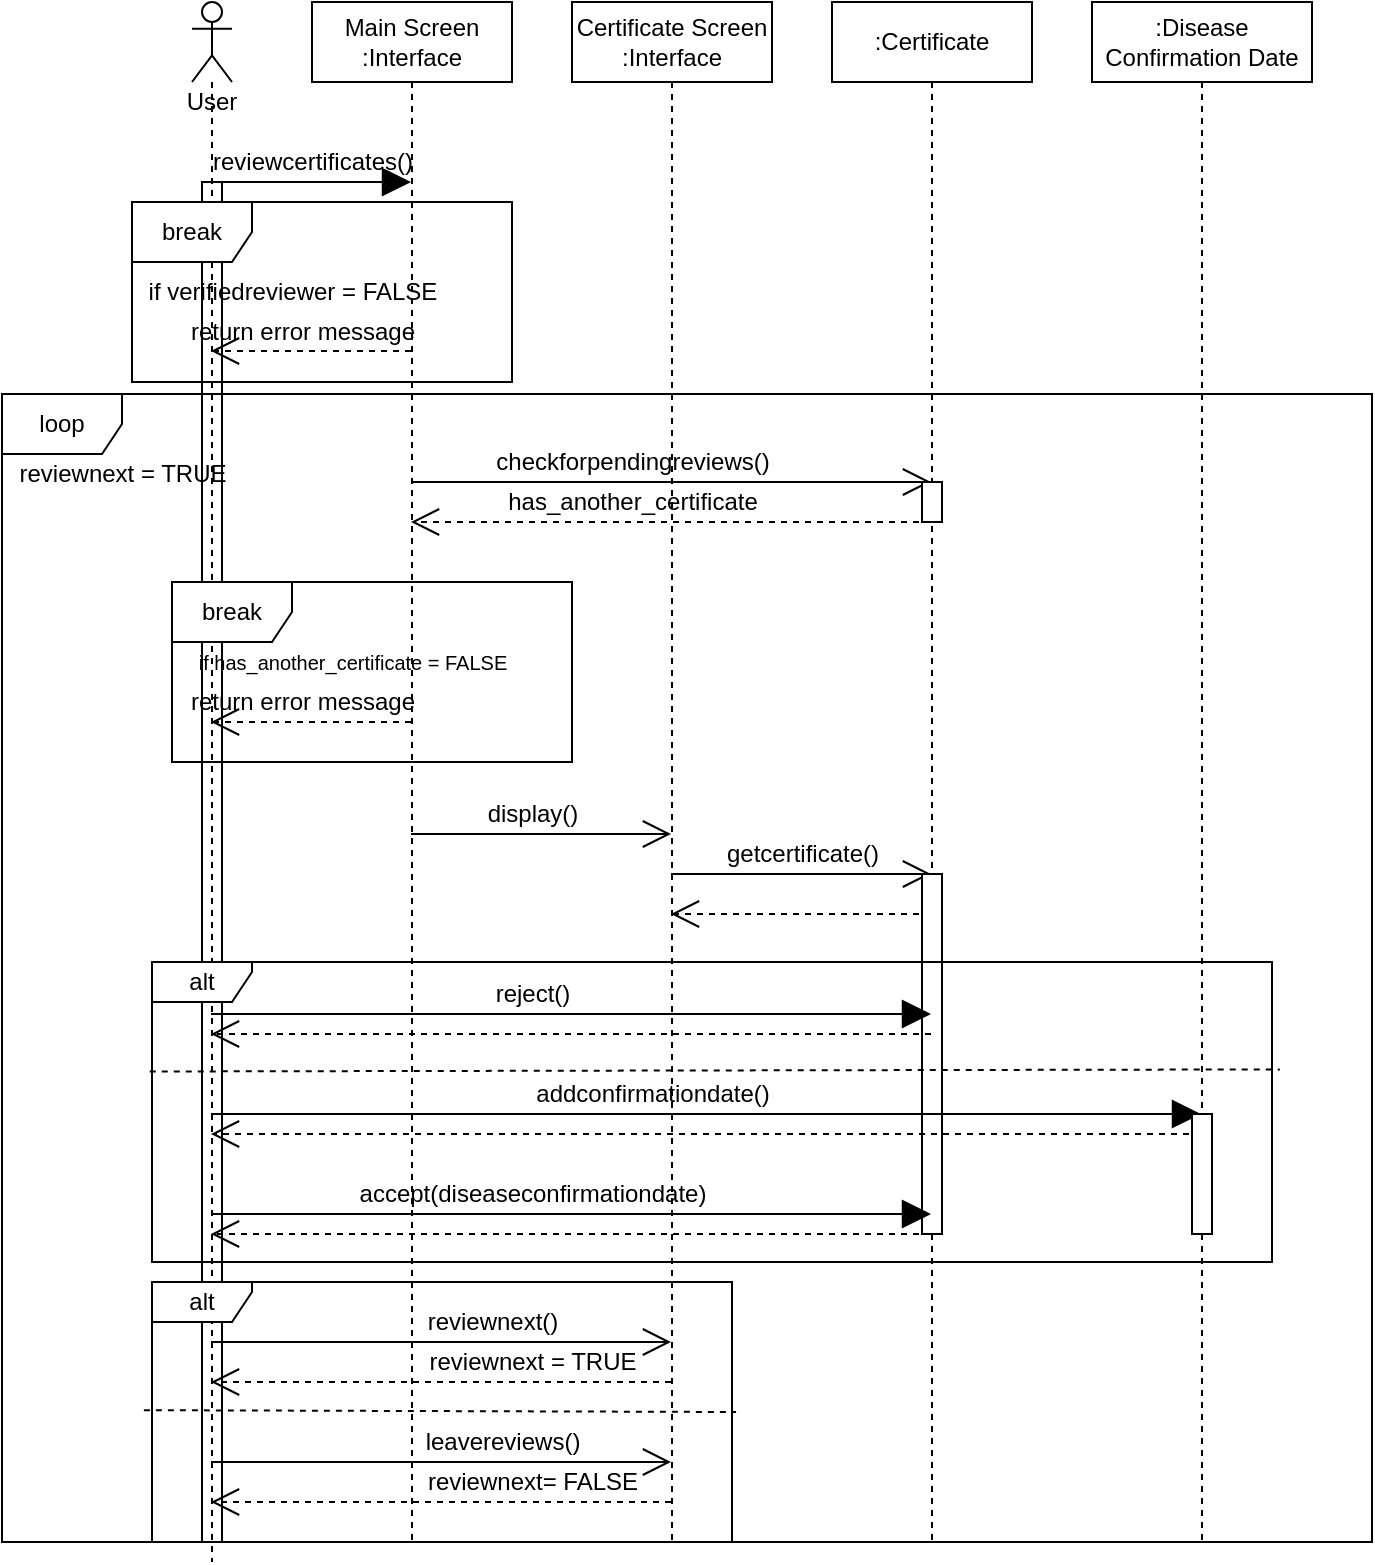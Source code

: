 <mxfile version="14.6.13" type="device"><diagram id="HJK6lVFoGLxYegXuoA2Y" name="Page-1"><mxGraphModel dx="2190" dy="564" grid="1" gridSize="10" guides="1" tooltips="1" connect="1" arrows="1" fold="1" page="1" pageScale="1" pageWidth="1169" pageHeight="827" math="0" shadow="0"><root><mxCell id="0"/><mxCell id="1" parent="0"/><mxCell id="gJsx_NWUz5DkBMLmurh9-38" value="" style="html=1;points=[];perimeter=orthogonalPerimeter;" vertex="1" parent="1"><mxGeometry x="65" y="190" width="10" height="680" as="geometry"/></mxCell><mxCell id="FAzYJJk2iB_lqrsvvHT2-1" value="User" style="shape=umlLifeline;participant=umlActor;perimeter=lifelinePerimeter;whiteSpace=wrap;html=1;container=1;collapsible=0;recursiveResize=0;verticalAlign=top;spacingTop=36;outlineConnect=0;" vertex="1" parent="1"><mxGeometry x="60" y="100" width="20" height="780" as="geometry"/></mxCell><mxCell id="FAzYJJk2iB_lqrsvvHT2-2" value="Main Screen :Interface" style="shape=umlLifeline;perimeter=lifelinePerimeter;whiteSpace=wrap;html=1;container=1;collapsible=0;recursiveResize=0;outlineConnect=0;" vertex="1" parent="1"><mxGeometry x="120" y="100" width="100" height="770" as="geometry"/></mxCell><mxCell id="FAzYJJk2iB_lqrsvvHT2-4" value="Certificate Screen :Interface" style="shape=umlLifeline;perimeter=lifelinePerimeter;whiteSpace=wrap;html=1;container=1;collapsible=0;recursiveResize=0;outlineConnect=0;" vertex="1" parent="1"><mxGeometry x="250" y="100" width="100" height="770" as="geometry"/></mxCell><mxCell id="FAzYJJk2iB_lqrsvvHT2-5" value=":Certificate" style="shape=umlLifeline;perimeter=lifelinePerimeter;whiteSpace=wrap;html=1;container=1;collapsible=0;recursiveResize=0;outlineConnect=0;" vertex="1" parent="1"><mxGeometry x="380" y="100" width="100" height="770" as="geometry"/></mxCell><mxCell id="FAzYJJk2iB_lqrsvvHT2-6" value=":Disease Confirmation Date" style="shape=umlLifeline;perimeter=lifelinePerimeter;whiteSpace=wrap;html=1;container=1;collapsible=0;recursiveResize=0;outlineConnect=0;" vertex="1" parent="1"><mxGeometry x="510" y="100" width="110" height="770" as="geometry"/></mxCell><mxCell id="FAzYJJk2iB_lqrsvvHT2-8" value="" style="endArrow=block;endFill=1;endSize=12;html=1;" edge="1" parent="1" source="FAzYJJk2iB_lqrsvvHT2-1" target="FAzYJJk2iB_lqrsvvHT2-2"><mxGeometry width="160" relative="1" as="geometry"><mxPoint x="360" y="270" as="sourcePoint"/><mxPoint x="520" y="270" as="targetPoint"/><Array as="points"><mxPoint x="140" y="190"/></Array></mxGeometry></mxCell><mxCell id="FAzYJJk2iB_lqrsvvHT2-9" value="reviewcertificates()" style="text;html=1;align=center;verticalAlign=middle;resizable=0;points=[];autosize=1;strokeColor=none;" vertex="1" parent="1"><mxGeometry x="60" y="170" width="120" height="20" as="geometry"/></mxCell><mxCell id="FAzYJJk2iB_lqrsvvHT2-11" value="" style="endArrow=open;endFill=1;endSize=12;html=1;dashed=1;" edge="1" parent="1"><mxGeometry width="160" relative="1" as="geometry"><mxPoint x="169.5" y="274.5" as="sourcePoint"/><mxPoint x="69.5" y="274.5" as="targetPoint"/><Array as="points"><mxPoint x="120" y="274.5"/></Array></mxGeometry></mxCell><mxCell id="FAzYJJk2iB_lqrsvvHT2-12" value="return error message" style="text;html=1;align=center;verticalAlign=middle;resizable=0;points=[];autosize=1;strokeColor=none;" vertex="1" parent="1"><mxGeometry x="50" y="254.5" width="130" height="20" as="geometry"/></mxCell><mxCell id="FAzYJJk2iB_lqrsvvHT2-13" value="" style="endArrow=open;endFill=1;endSize=12;html=1;" edge="1" parent="1"><mxGeometry width="160" relative="1" as="geometry"><mxPoint x="169.5" y="340" as="sourcePoint"/><mxPoint x="429.5" y="340" as="targetPoint"/><Array as="points"><mxPoint x="230" y="340"/><mxPoint x="380" y="340"/></Array></mxGeometry></mxCell><mxCell id="FAzYJJk2iB_lqrsvvHT2-15" value="checkforpendingreviews()" style="text;html=1;align=center;verticalAlign=middle;resizable=0;points=[];autosize=1;strokeColor=none;" vertex="1" parent="1"><mxGeometry x="200" y="320" width="160" height="20" as="geometry"/></mxCell><mxCell id="FAzYJJk2iB_lqrsvvHT2-16" value="" style="endArrow=open;endFill=1;endSize=12;html=1;dashed=1;" edge="1" parent="1"><mxGeometry width="160" relative="1" as="geometry"><mxPoint x="429.5" y="360" as="sourcePoint"/><mxPoint x="169.5" y="360" as="targetPoint"/><Array as="points"><mxPoint x="300" y="360"/></Array></mxGeometry></mxCell><mxCell id="FAzYJJk2iB_lqrsvvHT2-17" value="" style="endArrow=open;endFill=1;endSize=12;html=1;dashed=1;" edge="1" parent="1"><mxGeometry width="160" relative="1" as="geometry"><mxPoint x="169.5" y="460" as="sourcePoint"/><mxPoint x="69.5" y="460" as="targetPoint"/><Array as="points"><mxPoint x="130" y="460"/></Array></mxGeometry></mxCell><mxCell id="FAzYJJk2iB_lqrsvvHT2-18" value="return error message" style="text;html=1;align=center;verticalAlign=middle;resizable=0;points=[];autosize=1;strokeColor=none;" vertex="1" parent="1"><mxGeometry x="50" y="440" width="130" height="20" as="geometry"/></mxCell><mxCell id="FAzYJJk2iB_lqrsvvHT2-19" value="" style="endArrow=open;endFill=1;endSize=12;html=1;" edge="1" parent="1"><mxGeometry width="160" relative="1" as="geometry"><mxPoint x="169.5" y="516" as="sourcePoint"/><mxPoint x="299.5" y="516" as="targetPoint"/><Array as="points"><mxPoint x="240" y="516"/></Array></mxGeometry></mxCell><mxCell id="FAzYJJk2iB_lqrsvvHT2-20" value="display()" style="text;html=1;align=center;verticalAlign=middle;resizable=0;points=[];autosize=1;strokeColor=none;" vertex="1" parent="1"><mxGeometry x="200" y="496" width="60" height="20" as="geometry"/></mxCell><mxCell id="FAzYJJk2iB_lqrsvvHT2-21" value="" style="endArrow=open;endFill=1;endSize=12;html=1;" edge="1" parent="1"><mxGeometry width="160" relative="1" as="geometry"><mxPoint x="299.5" y="536" as="sourcePoint"/><mxPoint x="429.5" y="536" as="targetPoint"/><Array as="points"><mxPoint x="360" y="536"/></Array></mxGeometry></mxCell><mxCell id="FAzYJJk2iB_lqrsvvHT2-23" value="getcertificate()" style="text;html=1;align=center;verticalAlign=middle;resizable=0;points=[];autosize=1;strokeColor=none;" vertex="1" parent="1"><mxGeometry x="320" y="516" width="90" height="20" as="geometry"/></mxCell><mxCell id="FAzYJJk2iB_lqrsvvHT2-24" value="" style="endArrow=open;endFill=1;endSize=12;html=1;dashed=1;" edge="1" parent="1"><mxGeometry width="160" relative="1" as="geometry"><mxPoint x="429.5" y="556" as="sourcePoint"/><mxPoint x="299.5" y="556" as="targetPoint"/><Array as="points"><mxPoint x="380" y="556"/><mxPoint x="340" y="556"/></Array></mxGeometry></mxCell><mxCell id="gJsx_NWUz5DkBMLmurh9-1" value="" style="html=1;points=[];perimeter=orthogonalPerimeter;" vertex="1" parent="1"><mxGeometry x="425" y="340" width="10" height="20" as="geometry"/></mxCell><mxCell id="gJsx_NWUz5DkBMLmurh9-2" value="" style="html=1;points=[];perimeter=orthogonalPerimeter;" vertex="1" parent="1"><mxGeometry x="425" y="536" width="10" height="180" as="geometry"/></mxCell><mxCell id="gJsx_NWUz5DkBMLmurh9-5" value="" style="endArrow=block;endFill=1;endSize=12;html=1;" edge="1" parent="1"><mxGeometry width="160" relative="1" as="geometry"><mxPoint x="69.5" y="606" as="sourcePoint"/><mxPoint x="429.5" y="606" as="targetPoint"/><Array as="points"><mxPoint x="290" y="606"/></Array></mxGeometry></mxCell><mxCell id="gJsx_NWUz5DkBMLmurh9-6" value="reject()" style="text;html=1;align=center;verticalAlign=middle;resizable=0;points=[];autosize=1;strokeColor=none;" vertex="1" parent="1"><mxGeometry x="205" y="586" width="50" height="20" as="geometry"/></mxCell><mxCell id="gJsx_NWUz5DkBMLmurh9-7" value="" style="endArrow=block;endFill=1;endSize=12;html=1;" edge="1" parent="1"><mxGeometry width="160" relative="1" as="geometry"><mxPoint x="69.5" y="656" as="sourcePoint"/><mxPoint x="564.5" y="656" as="targetPoint"/><Array as="points"><mxPoint x="340" y="656"/></Array></mxGeometry></mxCell><mxCell id="gJsx_NWUz5DkBMLmurh9-8" value="addconfirmationdate()" style="text;html=1;align=center;verticalAlign=middle;resizable=0;points=[];autosize=1;strokeColor=none;" vertex="1" parent="1"><mxGeometry x="220" y="636" width="140" height="20" as="geometry"/></mxCell><mxCell id="gJsx_NWUz5DkBMLmurh9-9" value="" style="endArrow=open;endFill=1;endSize=12;html=1;dashed=1;" edge="1" parent="1"><mxGeometry width="160" relative="1" as="geometry"><mxPoint x="429.5" y="616" as="sourcePoint"/><mxPoint x="69.5" y="616" as="targetPoint"/></mxGeometry></mxCell><mxCell id="gJsx_NWUz5DkBMLmurh9-10" value="" style="endArrow=open;endFill=1;endSize=12;html=1;dashed=1;" edge="1" parent="1"><mxGeometry width="160" relative="1" as="geometry"><mxPoint x="564.5" y="666" as="sourcePoint"/><mxPoint x="69.5" y="666" as="targetPoint"/><Array as="points"><mxPoint x="510" y="666"/></Array></mxGeometry></mxCell><mxCell id="gJsx_NWUz5DkBMLmurh9-11" value="" style="endArrow=block;endFill=1;endSize=12;html=1;" edge="1" parent="1"><mxGeometry width="160" relative="1" as="geometry"><mxPoint x="69.5" y="706" as="sourcePoint"/><mxPoint x="429.5" y="706" as="targetPoint"/><Array as="points"><mxPoint x="290" y="706"/></Array></mxGeometry></mxCell><mxCell id="gJsx_NWUz5DkBMLmurh9-12" value="accept(diseaseconfirmationdate)" style="text;html=1;align=center;verticalAlign=middle;resizable=0;points=[];autosize=1;strokeColor=none;" vertex="1" parent="1"><mxGeometry x="130" y="686" width="200" height="20" as="geometry"/></mxCell><mxCell id="gJsx_NWUz5DkBMLmurh9-13" value="" style="html=1;points=[];perimeter=orthogonalPerimeter;" vertex="1" parent="1"><mxGeometry x="560" y="656" width="10" height="60" as="geometry"/></mxCell><mxCell id="gJsx_NWUz5DkBMLmurh9-14" value="" style="endArrow=open;endFill=1;endSize=12;html=1;dashed=1;" edge="1" parent="1"><mxGeometry width="160" relative="1" as="geometry"><mxPoint x="429.5" y="716" as="sourcePoint"/><mxPoint x="69.5" y="716" as="targetPoint"/><Array as="points"><mxPoint x="370" y="716"/></Array></mxGeometry></mxCell><mxCell id="gJsx_NWUz5DkBMLmurh9-16" value="has_another_certificate" style="text;html=1;align=center;verticalAlign=middle;resizable=0;points=[];autosize=1;strokeColor=none;" vertex="1" parent="1"><mxGeometry x="210" y="340" width="140" height="20" as="geometry"/></mxCell><mxCell id="gJsx_NWUz5DkBMLmurh9-17" value="" style="endArrow=open;endFill=1;endSize=12;html=1;" edge="1" parent="1"><mxGeometry width="160" relative="1" as="geometry"><mxPoint x="69.5" y="770" as="sourcePoint"/><mxPoint x="299.5" y="770" as="targetPoint"/><Array as="points"><mxPoint x="260" y="770"/></Array></mxGeometry></mxCell><mxCell id="gJsx_NWUz5DkBMLmurh9-18" value="reviewnext()" style="text;html=1;align=center;verticalAlign=middle;resizable=0;points=[];autosize=1;strokeColor=none;" vertex="1" parent="1"><mxGeometry x="170" y="750" width="80" height="20" as="geometry"/></mxCell><mxCell id="gJsx_NWUz5DkBMLmurh9-19" value="" style="endArrow=open;endFill=1;endSize=12;html=1;dashed=1;" edge="1" parent="1"><mxGeometry width="160" relative="1" as="geometry"><mxPoint x="299.5" y="790" as="sourcePoint"/><mxPoint x="69.5" y="790" as="targetPoint"/><Array as="points"><mxPoint x="240" y="790"/></Array></mxGeometry></mxCell><mxCell id="gJsx_NWUz5DkBMLmurh9-20" value="reviewnext = TRUE" style="text;html=1;align=center;verticalAlign=middle;resizable=0;points=[];autosize=1;strokeColor=none;" vertex="1" parent="1"><mxGeometry x="170" y="770" width="120" height="20" as="geometry"/></mxCell><mxCell id="gJsx_NWUz5DkBMLmurh9-21" value="" style="endArrow=open;endFill=1;endSize=12;html=1;" edge="1" parent="1"><mxGeometry width="160" relative="1" as="geometry"><mxPoint x="69.5" y="830" as="sourcePoint"/><mxPoint x="299.5" y="830" as="targetPoint"/><Array as="points"><mxPoint x="260" y="830"/></Array></mxGeometry></mxCell><mxCell id="gJsx_NWUz5DkBMLmurh9-22" value="leavereviews()" style="text;html=1;align=center;verticalAlign=middle;resizable=0;points=[];autosize=1;strokeColor=none;" vertex="1" parent="1"><mxGeometry x="170" y="810" width="90" height="20" as="geometry"/></mxCell><mxCell id="gJsx_NWUz5DkBMLmurh9-24" value="reviewnext= FALSE" style="text;html=1;align=center;verticalAlign=middle;resizable=0;points=[];autosize=1;strokeColor=none;" vertex="1" parent="1"><mxGeometry x="170" y="830" width="120" height="20" as="geometry"/></mxCell><mxCell id="gJsx_NWUz5DkBMLmurh9-25" value="" style="endArrow=open;endFill=1;endSize=12;html=1;dashed=1;" edge="1" parent="1"><mxGeometry width="160" relative="1" as="geometry"><mxPoint x="299.5" y="850" as="sourcePoint"/><mxPoint x="69.5" y="850" as="targetPoint"/><Array as="points"><mxPoint x="260" y="850"/></Array></mxGeometry></mxCell><mxCell id="gJsx_NWUz5DkBMLmurh9-26" value="alt" style="shape=umlFrame;whiteSpace=wrap;html=1;width=50;height=20;" vertex="1" parent="1"><mxGeometry x="40" y="740" width="290" height="130" as="geometry"/></mxCell><mxCell id="gJsx_NWUz5DkBMLmurh9-28" value="" style="endArrow=none;dashed=1;html=1;exitX=-0.014;exitY=0.493;exitDx=0;exitDy=0;exitPerimeter=0;entryX=1.007;entryY=0.5;entryDx=0;entryDy=0;entryPerimeter=0;" edge="1" parent="1" source="gJsx_NWUz5DkBMLmurh9-26" target="gJsx_NWUz5DkBMLmurh9-26"><mxGeometry width="50" height="50" relative="1" as="geometry"><mxPoint x="390" y="750" as="sourcePoint"/><mxPoint x="440" y="700" as="targetPoint"/></mxGeometry></mxCell><mxCell id="gJsx_NWUz5DkBMLmurh9-30" value="alt" style="shape=umlFrame;whiteSpace=wrap;html=1;width=50;height=20;" vertex="1" parent="1"><mxGeometry x="40" y="580" width="560" height="150" as="geometry"/></mxCell><mxCell id="gJsx_NWUz5DkBMLmurh9-31" value="break" style="shape=umlFrame;whiteSpace=wrap;html=1;" vertex="1" parent="1"><mxGeometry x="50" y="390" width="200" height="90" as="geometry"/></mxCell><mxCell id="gJsx_NWUz5DkBMLmurh9-32" value="&lt;font style=&quot;font-size: 10px&quot;&gt;if has_another_certificate = FALSE&lt;/font&gt;" style="text;html=1;align=center;verticalAlign=middle;resizable=0;points=[];autosize=1;strokeColor=none;" vertex="1" parent="1"><mxGeometry x="50" y="420" width="180" height="20" as="geometry"/></mxCell><mxCell id="gJsx_NWUz5DkBMLmurh9-34" value="if verifiedreviewer = FALSE" style="text;html=1;align=center;verticalAlign=middle;resizable=0;points=[];autosize=1;strokeColor=none;" vertex="1" parent="1"><mxGeometry x="30" y="234.5" width="160" height="20" as="geometry"/></mxCell><mxCell id="gJsx_NWUz5DkBMLmurh9-35" value="" style="endArrow=none;dashed=1;html=1;exitX=-0.002;exitY=0.365;exitDx=0;exitDy=0;exitPerimeter=0;entryX=1.007;entryY=0.358;entryDx=0;entryDy=0;entryPerimeter=0;" edge="1" parent="1" source="gJsx_NWUz5DkBMLmurh9-30" target="gJsx_NWUz5DkBMLmurh9-30"><mxGeometry width="50" height="50" relative="1" as="geometry"><mxPoint x="450" y="570" as="sourcePoint"/><mxPoint x="500" y="520" as="targetPoint"/></mxGeometry></mxCell><mxCell id="gJsx_NWUz5DkBMLmurh9-36" value="loop" style="shape=umlFrame;whiteSpace=wrap;html=1;" vertex="1" parent="1"><mxGeometry x="-35" y="296" width="685" height="574" as="geometry"/></mxCell><mxCell id="gJsx_NWUz5DkBMLmurh9-37" value="reviewnext = TRUE" style="text;html=1;align=center;verticalAlign=middle;resizable=0;points=[];autosize=1;strokeColor=none;" vertex="1" parent="1"><mxGeometry x="-35" y="326" width="120" height="20" as="geometry"/></mxCell><mxCell id="gJsx_NWUz5DkBMLmurh9-33" value="break" style="shape=umlFrame;whiteSpace=wrap;html=1;" vertex="1" parent="1"><mxGeometry x="30" y="200" width="190" height="90" as="geometry"/></mxCell></root></mxGraphModel></diagram></mxfile>